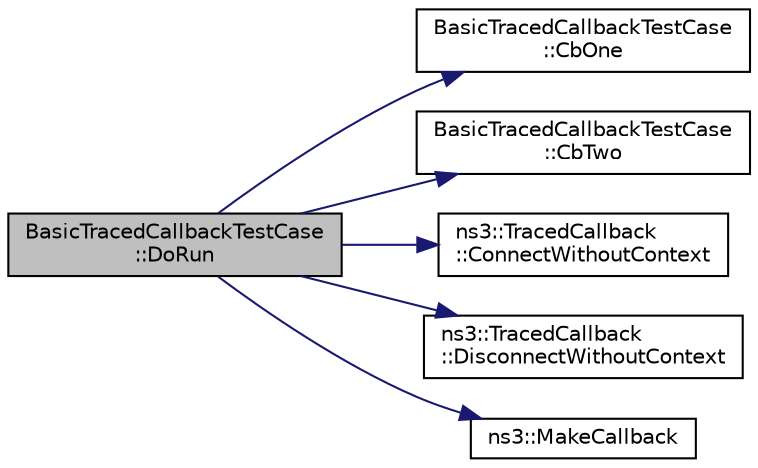 digraph "BasicTracedCallbackTestCase::DoRun"
{
 // LATEX_PDF_SIZE
  edge [fontname="Helvetica",fontsize="10",labelfontname="Helvetica",labelfontsize="10"];
  node [fontname="Helvetica",fontsize="10",shape=record];
  rankdir="LR";
  Node1 [label="BasicTracedCallbackTestCase\l::DoRun",height=0.2,width=0.4,color="black", fillcolor="grey75", style="filled", fontcolor="black",tooltip="Implementation to actually run this TestCase."];
  Node1 -> Node2 [color="midnightblue",fontsize="10",style="solid",fontname="Helvetica"];
  Node2 [label="BasicTracedCallbackTestCase\l::CbOne",height=0.2,width=0.4,color="black", fillcolor="white", style="filled",URL="$class_basic_traced_callback_test_case.html#acb573822cead160a028ff63cefbb5e66",tooltip=" "];
  Node1 -> Node3 [color="midnightblue",fontsize="10",style="solid",fontname="Helvetica"];
  Node3 [label="BasicTracedCallbackTestCase\l::CbTwo",height=0.2,width=0.4,color="black", fillcolor="white", style="filled",URL="$class_basic_traced_callback_test_case.html#add7162ae75a89256e2528a94d442847d",tooltip=" "];
  Node1 -> Node4 [color="midnightblue",fontsize="10",style="solid",fontname="Helvetica"];
  Node4 [label="ns3::TracedCallback\l::ConnectWithoutContext",height=0.2,width=0.4,color="black", fillcolor="white", style="filled",URL="$classns3_1_1_traced_callback.html#a71427d8264d907cc56c95a4523a09d20",tooltip="Append a Callback to the chain (without a context)."];
  Node1 -> Node5 [color="midnightblue",fontsize="10",style="solid",fontname="Helvetica"];
  Node5 [label="ns3::TracedCallback\l::DisconnectWithoutContext",height=0.2,width=0.4,color="black", fillcolor="white", style="filled",URL="$classns3_1_1_traced_callback.html#abf03d2fbca0bdc8f5c7cf0f5b254f06b",tooltip="Remove from the chain a Callback which was connected without a context."];
  Node1 -> Node6 [color="midnightblue",fontsize="10",style="solid",fontname="Helvetica"];
  Node6 [label="ns3::MakeCallback",height=0.2,width=0.4,color="black", fillcolor="white", style="filled",URL="$namespacens3.html#af1dde3c04374147fca0cfe3b0766d664",tooltip="Build Callbacks for class method members which take varying numbers of arguments and potentially retu..."];
}
